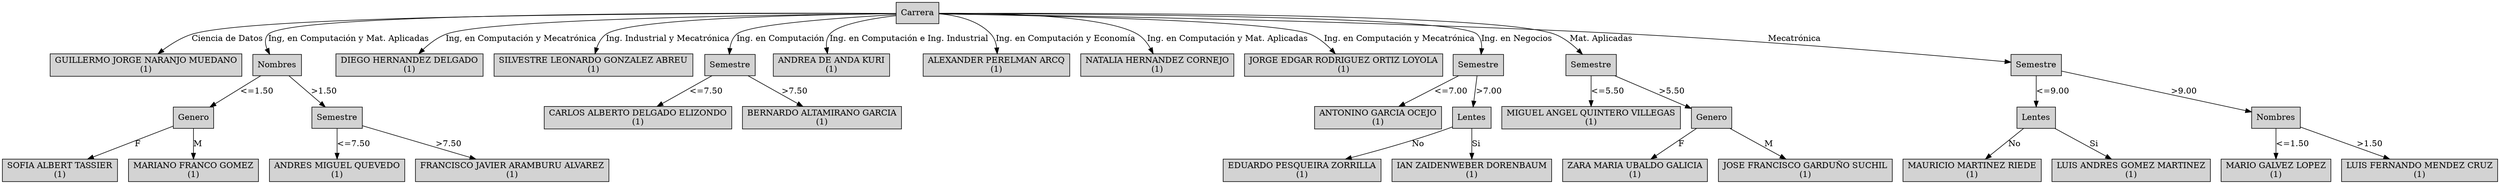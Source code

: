 digraph ID3_Tree {
"0" [shape=box, style=filled, label="Carrera
", weight=1]
"1" [shape=box, style=filled, label="GUILLERMO JORGE NARANJO MUEDANO
(1)
", weight=2]
0 -> 1 [ label = "Ciencia de Datos"];
"2" [shape=box, style=filled, label="Nombres
", weight=2]
0 -> 2 [ label = "Ing, en Computación y Mat. Aplicadas"];
"3" [shape=box, style=filled, label="Genero
", weight=3]
2 -> 3 [ label = "<=1.50"];
"4" [shape=box, style=filled, label="SOFIA ALBERT TASSIER
(1)
", weight=4]
3 -> 4 [ label = "F"];
"5" [shape=box, style=filled, label="MARIANO FRANCO GOMEZ
(1)
", weight=4]
3 -> 5 [ label = "M"];
"6" [shape=box, style=filled, label="Semestre
", weight=3]
2 -> 6 [ label = ">1.50"];
"7" [shape=box, style=filled, label="ANDRES MIGUEL QUEVEDO
(1)
", weight=4]
6 -> 7 [ label = "<=7.50"];
"8" [shape=box, style=filled, label="FRANCISCO JAVIER ARAMBURU ALVAREZ
(1)
", weight=4]
6 -> 8 [ label = ">7.50"];
"9" [shape=box, style=filled, label="DIEGO HERNANDEZ DELGADO
(1)
", weight=2]
0 -> 9 [ label = "Ing, en Computación y Mecatrónica"];
"10" [shape=box, style=filled, label="SILVESTRE LEONARDO GONZALEZ ABREU
(1)
", weight=2]
0 -> 10 [ label = "Ing. Industrial y Mecatrónica"];
"11" [shape=box, style=filled, label="Semestre
", weight=2]
0 -> 11 [ label = "Ing. en Computación"];
"12" [shape=box, style=filled, label="CARLOS ALBERTO DELGADO ELIZONDO
(1)
", weight=3]
11 -> 12 [ label = "<=7.50"];
"13" [shape=box, style=filled, label="BERNARDO ALTAMIRANO GARCIA
(1)
", weight=3]
11 -> 13 [ label = ">7.50"];
"14" [shape=box, style=filled, label="ANDREA DE ANDA KURI
(1)
", weight=2]
0 -> 14 [ label = "Ing. en Computación e Ing. Industrial"];
"15" [shape=box, style=filled, label="ALEXANDER PERELMAN ARCQ
(1)
", weight=2]
0 -> 15 [ label = "Ing. en Computación y Economía"];
"16" [shape=box, style=filled, label="NATALIA HERNANDEZ CORNEJO
(1)
", weight=2]
0 -> 16 [ label = "Ing. en Computación y Mat. Aplicadas"];
"17" [shape=box, style=filled, label="JORGE EDGAR RODRIGUEZ ORTIZ LOYOLA
(1)
", weight=2]
0 -> 17 [ label = "Ing. en Computación y Mecatrónica"];
"18" [shape=box, style=filled, label="Semestre
", weight=2]
0 -> 18 [ label = "Ing. en Negocios"];
"19" [shape=box, style=filled, label="ANTONINO GARCIA OCEJO
(1)
", weight=3]
18 -> 19 [ label = "<=7.00"];
"20" [shape=box, style=filled, label="Lentes
", weight=3]
18 -> 20 [ label = ">7.00"];
"21" [shape=box, style=filled, label="EDUARDO PESQUEIRA ZORRILLA
(1)
", weight=4]
20 -> 21 [ label = "No"];
"22" [shape=box, style=filled, label="IAN ZAIDENWEBER DORENBAUM
(1)
", weight=4]
20 -> 22 [ label = "Si"];
"23" [shape=box, style=filled, label="Semestre
", weight=2]
0 -> 23 [ label = "Mat. Aplicadas"];
"24" [shape=box, style=filled, label="MIGUEL ANGEL QUINTERO VILLEGAS
(1)
", weight=3]
23 -> 24 [ label = "<=5.50"];
"25" [shape=box, style=filled, label="Genero
", weight=3]
23 -> 25 [ label = ">5.50"];
"26" [shape=box, style=filled, label="ZARA MARIA UBALDO GALICIA
(1)
", weight=4]
25 -> 26 [ label = "F"];
"27" [shape=box, style=filled, label="JOSE FRANCISCO GARDUÑO SUCHIL
(1)
", weight=4]
25 -> 27 [ label = "M"];
"28" [shape=box, style=filled, label="Semestre
", weight=2]
0 -> 28 [ label = "Mecatrónica"];
"29" [shape=box, style=filled, label="Lentes
", weight=3]
28 -> 29 [ label = "<=9.00"];
"30" [shape=box, style=filled, label="MAURICIO MARTINEZ RIEDE
(1)
", weight=4]
29 -> 30 [ label = "No"];
"31" [shape=box, style=filled, label="LUIS ANDRES GOMEZ MARTINEZ
(1)
", weight=4]
29 -> 31 [ label = "Si"];
"32" [shape=box, style=filled, label="Nombres
", weight=3]
28 -> 32 [ label = ">9.00"];
"33" [shape=box, style=filled, label="MARIO GALVEZ LOPEZ
(1)
", weight=4]
32 -> 33 [ label = "<=1.50"];
"34" [shape=box, style=filled, label="LUIS FERNANDO MENDEZ CRUZ
(1)
", weight=4]
32 -> 34 [ label = ">1.50"];
{rank=same; 0;};
{rank=same; 1;2;9;10;11;14;15;16;17;18;23;28;};
{rank=same; 3;6;12;13;19;20;24;25;29;32;};
{rank=same; 4;5;7;8;21;22;26;27;30;31;33;34;};
}